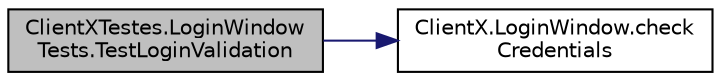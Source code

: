 digraph "ClientXTestes.LoginWindowTests.TestLoginValidation"
{
 // INTERACTIVE_SVG=YES
 // LATEX_PDF_SIZE
  edge [fontname="Helvetica",fontsize="10",labelfontname="Helvetica",labelfontsize="10"];
  node [fontname="Helvetica",fontsize="10",shape=record];
  rankdir="LR";
  Node1 [label="ClientXTestes.LoginWindow\lTests.TestLoginValidation",height=0.2,width=0.4,color="black", fillcolor="grey75", style="filled", fontcolor="black",tooltip=" "];
  Node1 -> Node2 [color="midnightblue",fontsize="10",style="solid",fontname="Helvetica"];
  Node2 [label="ClientX.LoginWindow.check\lCredentials",height=0.2,width=0.4,color="black", fillcolor="white", style="filled",URL="$class_client_x_1_1_login_window.html#a9d3decb2ac436a2c4a92b022028116c9",tooltip="Walidacja poprawności danych logowania"];
}
